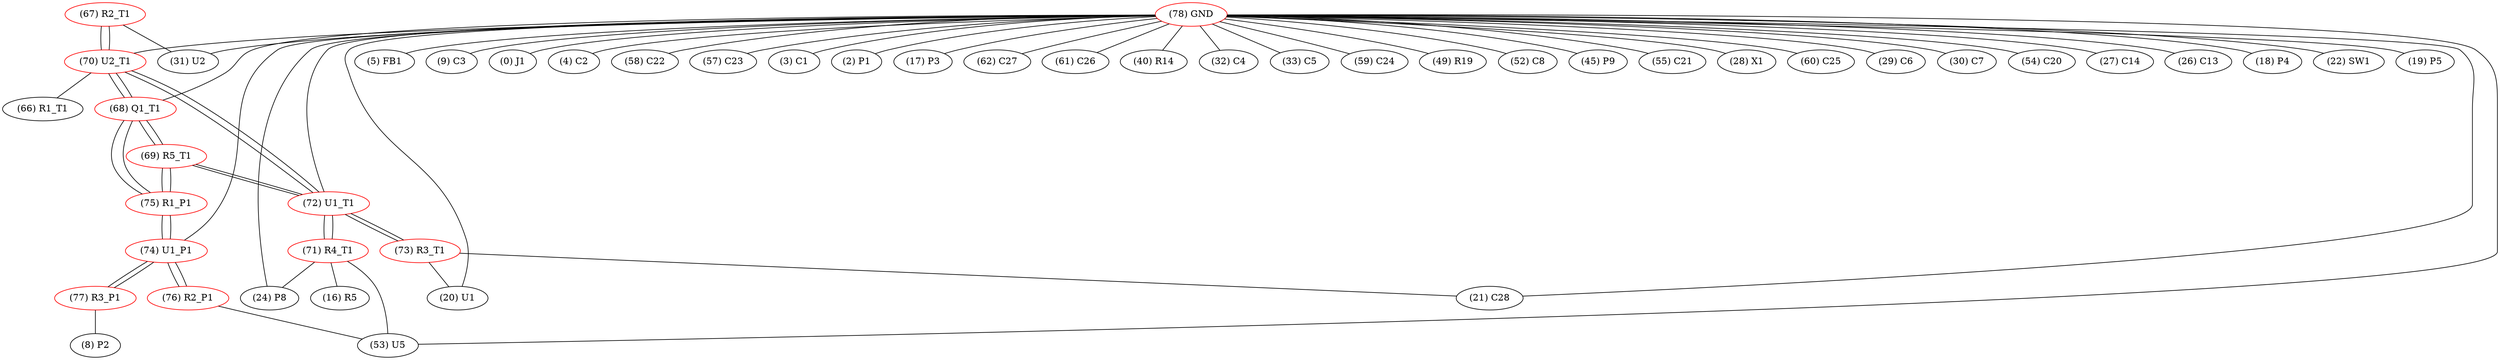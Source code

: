 graph {
	67 [label="(67) R2_T1" color=red]
	31 [label="(31) U2"]
	70 [label="(70) U2_T1"]
	68 [label="(68) Q1_T1" color=red]
	70 [label="(70) U2_T1"]
	75 [label="(75) R1_P1"]
	69 [label="(69) R5_T1"]
	69 [label="(69) R5_T1" color=red]
	72 [label="(72) U1_T1"]
	75 [label="(75) R1_P1"]
	68 [label="(68) Q1_T1"]
	70 [label="(70) U2_T1" color=red]
	67 [label="(67) R2_T1"]
	72 [label="(72) U1_T1"]
	66 [label="(66) R1_T1"]
	68 [label="(68) Q1_T1"]
	71 [label="(71) R4_T1" color=red]
	16 [label="(16) R5"]
	24 [label="(24) P8"]
	53 [label="(53) U5"]
	72 [label="(72) U1_T1"]
	72 [label="(72) U1_T1" color=red]
	73 [label="(73) R3_T1"]
	71 [label="(71) R4_T1"]
	70 [label="(70) U2_T1"]
	69 [label="(69) R5_T1"]
	73 [label="(73) R3_T1" color=red]
	20 [label="(20) U1"]
	21 [label="(21) C28"]
	72 [label="(72) U1_T1"]
	74 [label="(74) U1_P1" color=red]
	77 [label="(77) R3_P1"]
	76 [label="(76) R2_P1"]
	75 [label="(75) R1_P1"]
	75 [label="(75) R1_P1" color=red]
	69 [label="(69) R5_T1"]
	68 [label="(68) Q1_T1"]
	74 [label="(74) U1_P1"]
	76 [label="(76) R2_P1" color=red]
	53 [label="(53) U5"]
	74 [label="(74) U1_P1"]
	77 [label="(77) R3_P1" color=red]
	8 [label="(8) P2"]
	74 [label="(74) U1_P1"]
	78 [label="(78) GND" color=red]
	5 [label="(5) FB1"]
	9 [label="(9) C3"]
	0 [label="(0) J1"]
	4 [label="(4) C2"]
	58 [label="(58) C22"]
	57 [label="(57) C23"]
	3 [label="(3) C1"]
	2 [label="(2) P1"]
	17 [label="(17) P3"]
	62 [label="(62) C27"]
	61 [label="(61) C26"]
	40 [label="(40) R14"]
	32 [label="(32) C4"]
	33 [label="(33) C5"]
	53 [label="(53) U5"]
	59 [label="(59) C24"]
	49 [label="(49) R19"]
	52 [label="(52) C8"]
	45 [label="(45) P9"]
	55 [label="(55) C21"]
	28 [label="(28) X1"]
	60 [label="(60) C25"]
	29 [label="(29) C6"]
	30 [label="(30) C7"]
	54 [label="(54) C20"]
	27 [label="(27) C14"]
	26 [label="(26) C13"]
	31 [label="(31) U2"]
	20 [label="(20) U1"]
	24 [label="(24) P8"]
	21 [label="(21) C28"]
	18 [label="(18) P4"]
	22 [label="(22) SW1"]
	19 [label="(19) P5"]
	68 [label="(68) Q1_T1"]
	70 [label="(70) U2_T1"]
	72 [label="(72) U1_T1"]
	74 [label="(74) U1_P1"]
	67 -- 31
	67 -- 70
	68 -- 70
	68 -- 75
	68 -- 69
	69 -- 72
	69 -- 75
	69 -- 68
	70 -- 67
	70 -- 72
	70 -- 66
	70 -- 68
	71 -- 16
	71 -- 24
	71 -- 53
	71 -- 72
	72 -- 73
	72 -- 71
	72 -- 70
	72 -- 69
	73 -- 20
	73 -- 21
	73 -- 72
	74 -- 77
	74 -- 76
	74 -- 75
	75 -- 69
	75 -- 68
	75 -- 74
	76 -- 53
	76 -- 74
	77 -- 8
	77 -- 74
	78 -- 5
	78 -- 9
	78 -- 0
	78 -- 4
	78 -- 58
	78 -- 57
	78 -- 3
	78 -- 2
	78 -- 17
	78 -- 62
	78 -- 61
	78 -- 40
	78 -- 32
	78 -- 33
	78 -- 53
	78 -- 59
	78 -- 49
	78 -- 52
	78 -- 45
	78 -- 55
	78 -- 28
	78 -- 60
	78 -- 29
	78 -- 30
	78 -- 54
	78 -- 27
	78 -- 26
	78 -- 31
	78 -- 20
	78 -- 24
	78 -- 21
	78 -- 18
	78 -- 22
	78 -- 19
	78 -- 68
	78 -- 70
	78 -- 72
	78 -- 74
}